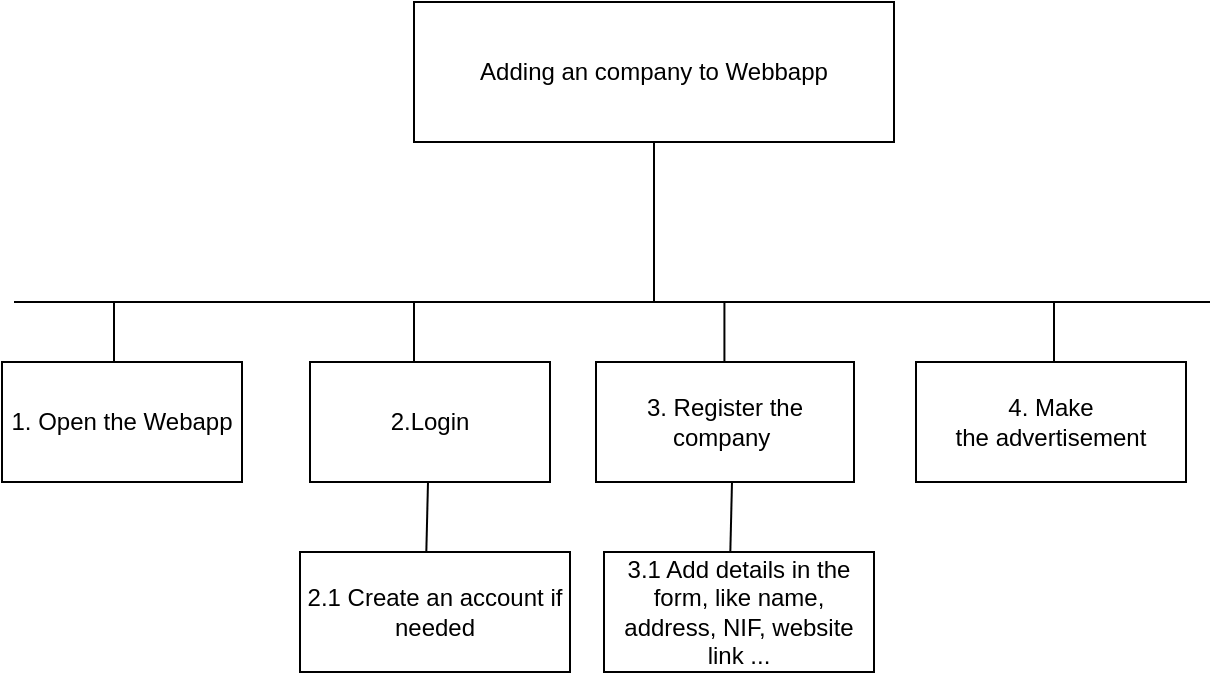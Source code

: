 <mxfile version="21.1.2" type="device">
  <diagram name="Page-1" id="2YBvvXClWsGukQMizWep">
    <mxGraphModel dx="1674" dy="788" grid="0" gridSize="10" guides="1" tooltips="1" connect="1" arrows="1" fold="1" page="0" pageScale="1" pageWidth="850" pageHeight="1100" math="0" shadow="0">
      <root>
        <mxCell id="0" />
        <mxCell id="1" parent="0" />
        <mxCell id="Tk5oGtbchLQkcRBc1k7T-1" value="Adding an company to Webbapp" style="rounded=0;whiteSpace=wrap;html=1;" parent="1" vertex="1">
          <mxGeometry x="280" y="40" width="240" height="70" as="geometry" />
        </mxCell>
        <mxCell id="Tk5oGtbchLQkcRBc1k7T-2" value="" style="endArrow=none;html=1;rounded=0;entryX=0.5;entryY=1;entryDx=0;entryDy=0;" parent="1" target="Tk5oGtbchLQkcRBc1k7T-1" edge="1">
          <mxGeometry width="50" height="50" relative="1" as="geometry">
            <mxPoint x="400" y="190" as="sourcePoint" />
            <mxPoint x="250" y="160" as="targetPoint" />
          </mxGeometry>
        </mxCell>
        <mxCell id="Tk5oGtbchLQkcRBc1k7T-3" value="" style="endArrow=none;html=1;rounded=0;" parent="1" edge="1">
          <mxGeometry width="50" height="50" relative="1" as="geometry">
            <mxPoint x="80" y="190" as="sourcePoint" />
            <mxPoint x="678" y="190" as="targetPoint" />
          </mxGeometry>
        </mxCell>
        <mxCell id="Tk5oGtbchLQkcRBc1k7T-4" value="1. Open the Webapp" style="rounded=0;whiteSpace=wrap;html=1;" parent="1" vertex="1">
          <mxGeometry x="74" y="220" width="120" height="60" as="geometry" />
        </mxCell>
        <mxCell id="Tk5oGtbchLQkcRBc1k7T-5" value="2.Login" style="rounded=0;whiteSpace=wrap;html=1;" parent="1" vertex="1">
          <mxGeometry x="228" y="220" width="120" height="60" as="geometry" />
        </mxCell>
        <mxCell id="Tk5oGtbchLQkcRBc1k7T-6" value="3. Register the company&amp;nbsp;" style="rounded=0;whiteSpace=wrap;html=1;" parent="1" vertex="1">
          <mxGeometry x="371" y="220" width="129" height="60" as="geometry" />
        </mxCell>
        <mxCell id="Tk5oGtbchLQkcRBc1k7T-7" value="4. Make the&amp;nbsp;advertisement" style="rounded=0;whiteSpace=wrap;html=1;" parent="1" vertex="1">
          <mxGeometry x="531" y="220" width="135" height="60" as="geometry" />
        </mxCell>
        <mxCell id="Tk5oGtbchLQkcRBc1k7T-14" value="" style="endArrow=none;html=1;rounded=0;" parent="1" edge="1">
          <mxGeometry width="50" height="50" relative="1" as="geometry">
            <mxPoint x="600" y="220" as="sourcePoint" />
            <mxPoint x="600" y="190" as="targetPoint" />
          </mxGeometry>
        </mxCell>
        <mxCell id="Tk5oGtbchLQkcRBc1k7T-15" value="" style="endArrow=none;html=1;rounded=0;" parent="1" edge="1">
          <mxGeometry width="50" height="50" relative="1" as="geometry">
            <mxPoint x="435.21" y="220" as="sourcePoint" />
            <mxPoint x="435.21" y="190" as="targetPoint" />
          </mxGeometry>
        </mxCell>
        <mxCell id="Tk5oGtbchLQkcRBc1k7T-16" value="" style="endArrow=none;html=1;rounded=0;" parent="1" edge="1">
          <mxGeometry width="50" height="50" relative="1" as="geometry">
            <mxPoint x="280" y="220" as="sourcePoint" />
            <mxPoint x="280" y="190" as="targetPoint" />
          </mxGeometry>
        </mxCell>
        <mxCell id="Tk5oGtbchLQkcRBc1k7T-17" value="" style="endArrow=none;html=1;rounded=0;" parent="1" edge="1">
          <mxGeometry width="50" height="50" relative="1" as="geometry">
            <mxPoint x="130" y="220" as="sourcePoint" />
            <mxPoint x="130" y="190" as="targetPoint" />
          </mxGeometry>
        </mxCell>
        <mxCell id="7lJlP-SMGpll2SlZlps1-1" value="2.1 Create an account if needed" style="rounded=0;whiteSpace=wrap;html=1;" vertex="1" parent="1">
          <mxGeometry x="223" y="315" width="135" height="60" as="geometry" />
        </mxCell>
        <mxCell id="7lJlP-SMGpll2SlZlps1-2" value="" style="endArrow=none;html=1;rounded=0;entryX=0.5;entryY=1;entryDx=0;entryDy=0;" edge="1" parent="1">
          <mxGeometry width="50" height="50" relative="1" as="geometry">
            <mxPoint x="286.16" y="315" as="sourcePoint" />
            <mxPoint x="287" y="280" as="targetPoint" />
          </mxGeometry>
        </mxCell>
        <mxCell id="7lJlP-SMGpll2SlZlps1-3" value="3.1 Add details in the form, like name, address, NIF, website link ..." style="rounded=0;whiteSpace=wrap;html=1;" vertex="1" parent="1">
          <mxGeometry x="375" y="315" width="135" height="60" as="geometry" />
        </mxCell>
        <mxCell id="7lJlP-SMGpll2SlZlps1-4" value="" style="endArrow=none;html=1;rounded=0;entryX=0.5;entryY=1;entryDx=0;entryDy=0;" edge="1" parent="1">
          <mxGeometry width="50" height="50" relative="1" as="geometry">
            <mxPoint x="438.16" y="315" as="sourcePoint" />
            <mxPoint x="439" y="280" as="targetPoint" />
          </mxGeometry>
        </mxCell>
      </root>
    </mxGraphModel>
  </diagram>
</mxfile>
